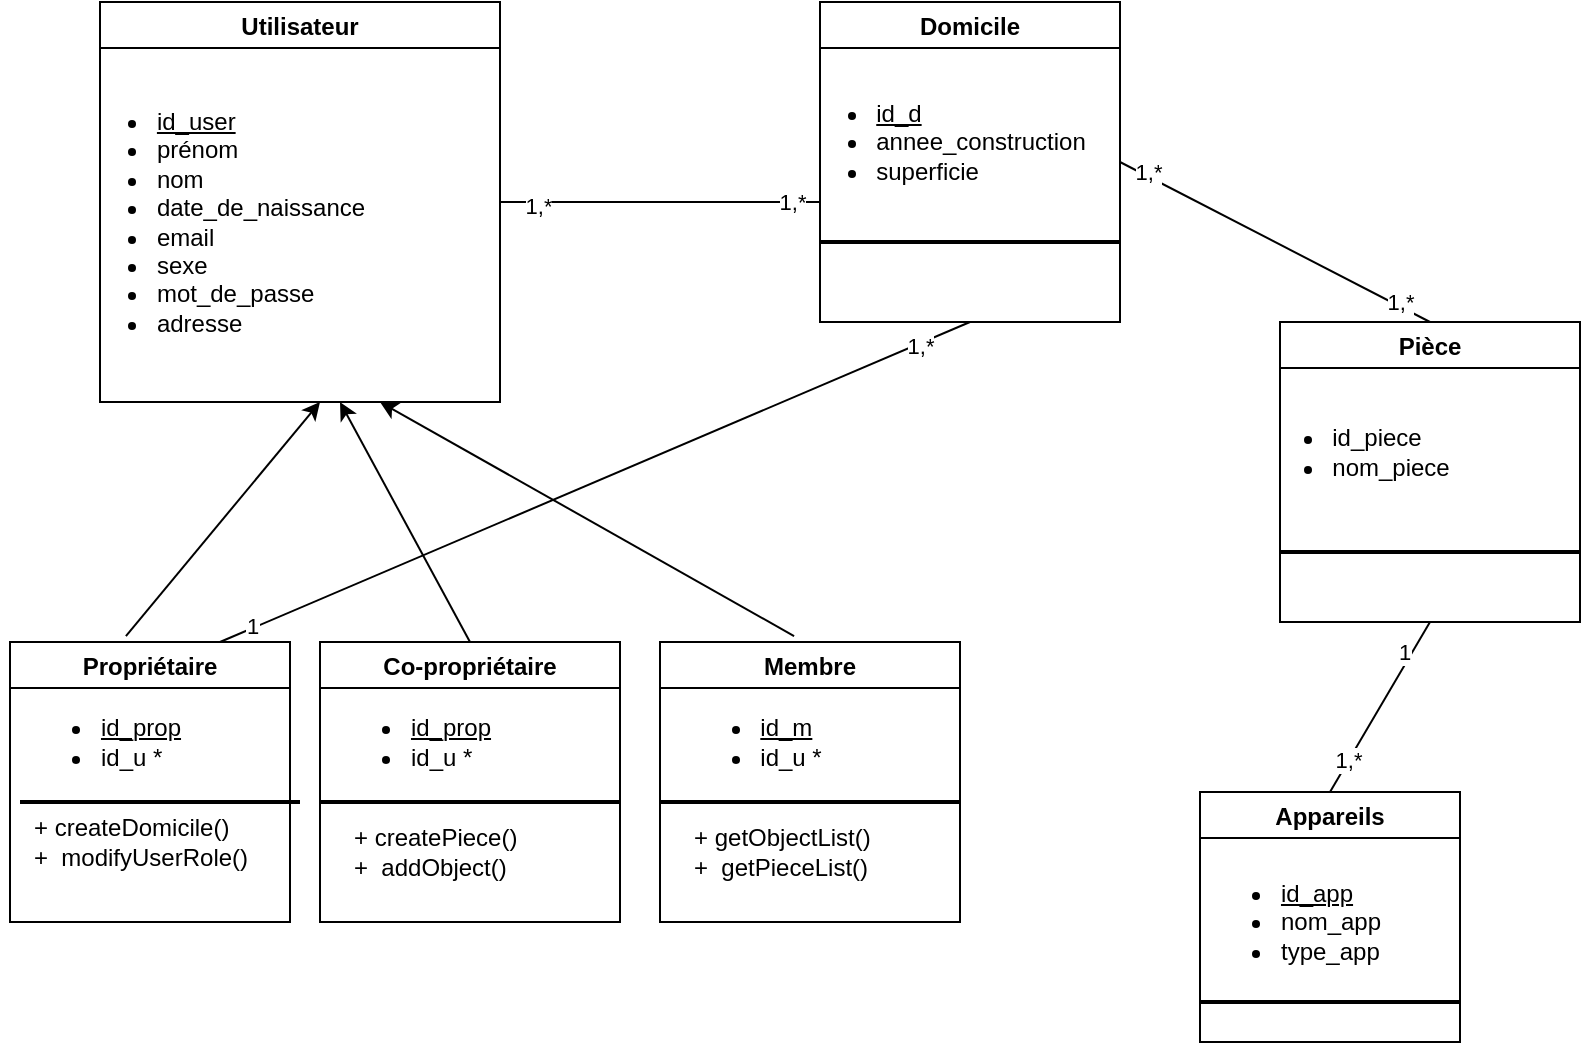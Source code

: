 <mxfile>
    <diagram id="NoXkJhdW8cNNIZDgsP5L" name="Page-1">
        <mxGraphModel dx="520" dy="478" grid="1" gridSize="10" guides="1" tooltips="1" connect="1" arrows="1" fold="1" page="1" pageScale="1" pageWidth="850" pageHeight="1100" math="0" shadow="0">
            <root>
                <mxCell id="0"/>
                <mxCell id="1" parent="0"/>
                <mxCell id="45" value="Utilisateur" style="swimlane;" vertex="1" parent="1">
                    <mxGeometry x="50" y="80" width="200" height="200" as="geometry"/>
                </mxCell>
                <mxCell id="48" value="&lt;ul style=&quot;text-align: left&quot;&gt;&lt;li&gt;&lt;u&gt;id_user&lt;/u&gt;&lt;/li&gt;&lt;li&gt;prénom&lt;/li&gt;&lt;li&gt;nom&lt;/li&gt;&lt;li&gt;date_de_naissance&lt;/li&gt;&lt;li&gt;email&lt;/li&gt;&lt;li&gt;sexe&lt;/li&gt;&lt;li&gt;mot_de_passe&lt;/li&gt;&lt;li&gt;adresse&lt;/li&gt;&lt;/ul&gt;" style="text;html=1;align=center;verticalAlign=middle;resizable=0;points=[];autosize=1;strokeColor=none;fillColor=none;" vertex="1" parent="1">
                    <mxGeometry x="30" y="95" width="160" height="190" as="geometry"/>
                </mxCell>
                <mxCell id="51" value="Propriétaire" style="swimlane;" vertex="1" parent="1">
                    <mxGeometry x="5" y="400" width="140" height="140" as="geometry"/>
                </mxCell>
                <mxCell id="52" value="&lt;ul style=&quot;text-align: left&quot;&gt;&lt;li&gt;&lt;u&gt;id_prop&lt;/u&gt;&lt;/li&gt;&lt;li&gt;id_u *&lt;/li&gt;&lt;/ul&gt;" style="text;html=1;align=center;verticalAlign=middle;resizable=0;points=[];autosize=1;strokeColor=none;fillColor=none;" vertex="1" parent="1">
                    <mxGeometry y="415" width="100" height="70" as="geometry"/>
                </mxCell>
                <mxCell id="53" value="" style="line;strokeWidth=2;html=1;" vertex="1" parent="1">
                    <mxGeometry x="10" y="475" width="140" height="10" as="geometry"/>
                </mxCell>
                <mxCell id="54" value="+ createDomicile()&lt;br&gt;+&amp;nbsp; modifyUserRole()" style="text;html=1;align=left;verticalAlign=middle;resizable=0;points=[];autosize=1;strokeColor=none;fillColor=none;" vertex="1" parent="1">
                    <mxGeometry x="15" y="485" width="120" height="30" as="geometry"/>
                </mxCell>
                <mxCell id="55" value="Co-propriétaire" style="swimlane;" vertex="1" parent="1">
                    <mxGeometry x="160" y="400" width="150" height="140" as="geometry"/>
                </mxCell>
                <mxCell id="58" value="" style="line;strokeWidth=2;html=1;" vertex="1" parent="55">
                    <mxGeometry y="75" width="150" height="10" as="geometry"/>
                </mxCell>
                <mxCell id="60" value="+ createPiece()&lt;br&gt;+&amp;nbsp; addObject()" style="text;html=1;align=left;verticalAlign=middle;resizable=0;points=[];autosize=1;strokeColor=none;fillColor=none;" vertex="1" parent="55">
                    <mxGeometry x="15" y="90" width="100" height="30" as="geometry"/>
                </mxCell>
                <mxCell id="57" value="&lt;ul style=&quot;text-align: left&quot;&gt;&lt;li&gt;&lt;u&gt;id_prop&lt;/u&gt;&lt;/li&gt;&lt;li&gt;id_u *&lt;/li&gt;&lt;/ul&gt;" style="text;html=1;align=center;verticalAlign=middle;resizable=0;points=[];autosize=1;strokeColor=none;fillColor=none;" vertex="1" parent="55">
                    <mxGeometry x="-5" y="15" width="100" height="70" as="geometry"/>
                </mxCell>
                <mxCell id="61" value="Membre" style="swimlane;" vertex="1" parent="1">
                    <mxGeometry x="330" y="400" width="150" height="140" as="geometry"/>
                </mxCell>
                <mxCell id="62" value="" style="line;strokeWidth=2;html=1;" vertex="1" parent="61">
                    <mxGeometry y="75" width="150" height="10" as="geometry"/>
                </mxCell>
                <mxCell id="63" value="+ getObjectList()&lt;br&gt;+&amp;nbsp; getPieceList()" style="text;html=1;align=left;verticalAlign=middle;resizable=0;points=[];autosize=1;strokeColor=none;fillColor=none;" vertex="1" parent="61">
                    <mxGeometry x="15" y="90" width="100" height="30" as="geometry"/>
                </mxCell>
                <mxCell id="64" value="&lt;ul style=&quot;text-align: left&quot;&gt;&lt;li&gt;&lt;u&gt;id_m&lt;/u&gt;&lt;/li&gt;&lt;li&gt;id_u *&lt;/li&gt;&lt;/ul&gt;" style="text;html=1;align=center;verticalAlign=middle;resizable=0;points=[];autosize=1;strokeColor=none;fillColor=none;" vertex="1" parent="61">
                    <mxGeometry y="15" width="90" height="70" as="geometry"/>
                </mxCell>
                <mxCell id="66" value="" style="endArrow=classic;html=1;exitX=0.414;exitY=-0.021;exitDx=0;exitDy=0;exitPerimeter=0;" edge="1" parent="1" source="51">
                    <mxGeometry width="50" height="50" relative="1" as="geometry">
                        <mxPoint x="270" y="420" as="sourcePoint"/>
                        <mxPoint x="160" y="280" as="targetPoint"/>
                    </mxGeometry>
                </mxCell>
                <mxCell id="67" value="" style="endArrow=classic;html=1;exitX=0.5;exitY=0;exitDx=0;exitDy=0;" edge="1" parent="1" source="55">
                    <mxGeometry width="50" height="50" relative="1" as="geometry">
                        <mxPoint x="270" y="420" as="sourcePoint"/>
                        <mxPoint x="170" y="280" as="targetPoint"/>
                    </mxGeometry>
                </mxCell>
                <mxCell id="68" value="" style="endArrow=classic;html=1;exitX=0.447;exitY=-0.021;exitDx=0;exitDy=0;exitPerimeter=0;" edge="1" parent="1" source="61">
                    <mxGeometry width="50" height="50" relative="1" as="geometry">
                        <mxPoint x="270" y="380" as="sourcePoint"/>
                        <mxPoint x="190" y="280" as="targetPoint"/>
                    </mxGeometry>
                </mxCell>
                <mxCell id="70" value="Domicile" style="swimlane;" vertex="1" parent="1">
                    <mxGeometry x="410" y="80" width="150" height="160" as="geometry">
                        <mxRectangle x="440" y="95" width="130" height="23" as="alternateBounds"/>
                    </mxGeometry>
                </mxCell>
                <mxCell id="76" value="" style="line;strokeWidth=2;html=1;" vertex="1" parent="70">
                    <mxGeometry y="115" width="150" height="10" as="geometry"/>
                </mxCell>
                <mxCell id="71" value="&lt;ul style=&quot;text-align: left&quot;&gt;&lt;li&gt;&lt;u&gt;id_d&lt;/u&gt;&lt;/li&gt;&lt;li&gt;annee_construction&lt;/li&gt;&lt;li&gt;superficie&lt;/li&gt;&lt;/ul&gt;" style="text;html=1;align=center;verticalAlign=middle;resizable=0;points=[];autosize=1;strokeColor=none;fillColor=none;" vertex="1" parent="1">
                    <mxGeometry x="390" y="105" width="160" height="90" as="geometry"/>
                </mxCell>
                <mxCell id="72" value="Pièce" style="swimlane;" vertex="1" parent="1">
                    <mxGeometry x="640" y="240" width="150" height="150" as="geometry"/>
                </mxCell>
                <mxCell id="78" value="" style="line;strokeWidth=2;html=1;" vertex="1" parent="72">
                    <mxGeometry y="110" width="150" height="10" as="geometry"/>
                </mxCell>
                <mxCell id="73" value="&lt;ul style=&quot;text-align: left&quot;&gt;&lt;li&gt;id_piece&lt;/li&gt;&lt;li&gt;nom_piece&lt;/li&gt;&lt;/ul&gt;" style="text;html=1;align=center;verticalAlign=middle;resizable=0;points=[];autosize=1;strokeColor=none;fillColor=none;" vertex="1" parent="1">
                    <mxGeometry x="620" y="270" width="110" height="70" as="geometry"/>
                </mxCell>
                <mxCell id="74" value="Appareils" style="swimlane;" vertex="1" parent="1">
                    <mxGeometry x="600" y="475" width="130" height="125" as="geometry"/>
                </mxCell>
                <mxCell id="75" value="&lt;ul style=&quot;text-align: left&quot;&gt;&lt;li&gt;&lt;u&gt;id_app&lt;/u&gt;&lt;/li&gt;&lt;li&gt;nom_app&lt;/li&gt;&lt;li&gt;type_app&lt;/li&gt;&lt;/ul&gt;" style="text;html=1;align=center;verticalAlign=middle;resizable=0;points=[];autosize=1;strokeColor=none;fillColor=none;" vertex="1" parent="1">
                    <mxGeometry x="590" y="495" width="110" height="90" as="geometry"/>
                </mxCell>
                <mxCell id="77" value="" style="line;strokeWidth=2;html=1;" vertex="1" parent="1">
                    <mxGeometry x="600" y="575" width="130" height="10" as="geometry"/>
                </mxCell>
                <mxCell id="80" value="" style="endArrow=none;html=1;exitX=0.75;exitY=0;exitDx=0;exitDy=0;entryX=0.5;entryY=1;entryDx=0;entryDy=0;" edge="1" parent="1" source="51" target="70">
                    <mxGeometry width="50" height="50" relative="1" as="geometry">
                        <mxPoint x="320" y="440" as="sourcePoint"/>
                        <mxPoint x="370" y="390" as="targetPoint"/>
                    </mxGeometry>
                </mxCell>
                <mxCell id="81" value="1" style="edgeLabel;html=1;align=center;verticalAlign=middle;resizable=0;points=[];" vertex="1" connectable="0" parent="80">
                    <mxGeometry x="-0.912" y="1" relative="1" as="geometry">
                        <mxPoint as="offset"/>
                    </mxGeometry>
                </mxCell>
                <mxCell id="82" value="1,*" style="edgeLabel;html=1;align=center;verticalAlign=middle;resizable=0;points=[];" vertex="1" connectable="0" parent="80">
                    <mxGeometry x="0.864" y="-1" relative="1" as="geometry">
                        <mxPoint as="offset"/>
                    </mxGeometry>
                </mxCell>
                <mxCell id="83" value="" style="endArrow=none;html=1;exitX=1;exitY=0.5;exitDx=0;exitDy=0;" edge="1" parent="1" source="45">
                    <mxGeometry width="50" height="50" relative="1" as="geometry">
                        <mxPoint x="330" y="240" as="sourcePoint"/>
                        <mxPoint x="410" y="180" as="targetPoint"/>
                    </mxGeometry>
                </mxCell>
                <mxCell id="84" value="1,*" style="edgeLabel;html=1;align=center;verticalAlign=middle;resizable=0;points=[];" vertex="1" connectable="0" parent="83">
                    <mxGeometry x="-0.762" y="-2" relative="1" as="geometry">
                        <mxPoint as="offset"/>
                    </mxGeometry>
                </mxCell>
                <mxCell id="85" value="1,*" style="edgeLabel;html=1;align=center;verticalAlign=middle;resizable=0;points=[];" vertex="1" connectable="0" parent="83">
                    <mxGeometry x="0.825" relative="1" as="geometry">
                        <mxPoint as="offset"/>
                    </mxGeometry>
                </mxCell>
                <mxCell id="86" value="" style="endArrow=none;html=1;entryX=0.5;entryY=0;entryDx=0;entryDy=0;exitX=1;exitY=0.5;exitDx=0;exitDy=0;" edge="1" parent="1" source="70" target="72">
                    <mxGeometry width="50" height="50" relative="1" as="geometry">
                        <mxPoint x="570" y="240" as="sourcePoint"/>
                        <mxPoint x="620" y="190" as="targetPoint"/>
                    </mxGeometry>
                </mxCell>
                <mxCell id="87" value="1,*" style="edgeLabel;html=1;align=center;verticalAlign=middle;resizable=0;points=[];" vertex="1" connectable="0" parent="86">
                    <mxGeometry x="-0.847" y="2" relative="1" as="geometry">
                        <mxPoint x="1" as="offset"/>
                    </mxGeometry>
                </mxCell>
                <mxCell id="88" value="1,*" style="edgeLabel;html=1;align=center;verticalAlign=middle;resizable=0;points=[];" vertex="1" connectable="0" parent="86">
                    <mxGeometry x="0.795" y="2" relative="1" as="geometry">
                        <mxPoint as="offset"/>
                    </mxGeometry>
                </mxCell>
                <mxCell id="89" value="" style="endArrow=none;html=1;entryX=0.5;entryY=1;entryDx=0;entryDy=0;exitX=0.5;exitY=0;exitDx=0;exitDy=0;" edge="1" parent="1" source="74" target="72">
                    <mxGeometry width="50" height="50" relative="1" as="geometry">
                        <mxPoint x="570" y="540" as="sourcePoint"/>
                        <mxPoint x="620" y="490" as="targetPoint"/>
                    </mxGeometry>
                </mxCell>
                <mxCell id="90" value="1" style="edgeLabel;html=1;align=center;verticalAlign=middle;resizable=0;points=[];" vertex="1" connectable="0" parent="89">
                    <mxGeometry x="0.604" y="4" relative="1" as="geometry">
                        <mxPoint as="offset"/>
                    </mxGeometry>
                </mxCell>
                <mxCell id="91" value="1,*" style="edgeLabel;html=1;align=center;verticalAlign=middle;resizable=0;points=[];" vertex="1" connectable="0" parent="89">
                    <mxGeometry x="-0.638" y="1" relative="1" as="geometry">
                        <mxPoint as="offset"/>
                    </mxGeometry>
                </mxCell>
            </root>
        </mxGraphModel>
    </diagram>
</mxfile>